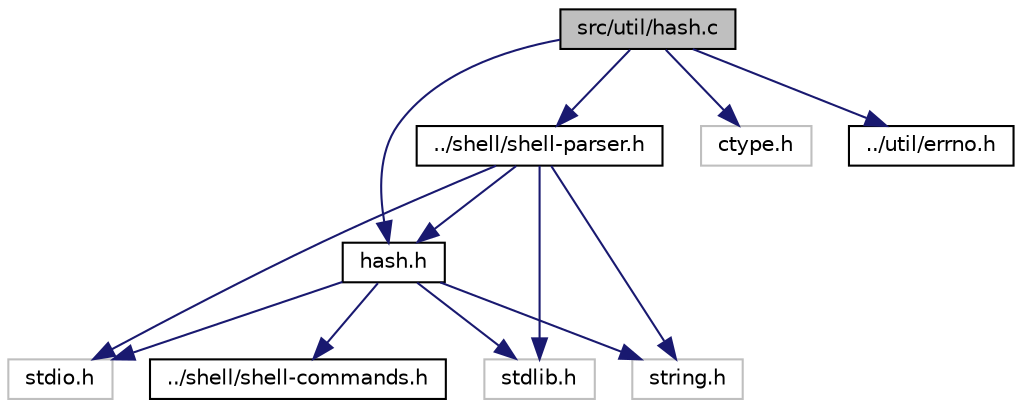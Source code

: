 digraph "src/util/hash.c"
{
 // LATEX_PDF_SIZE
  edge [fontname="Helvetica",fontsize="10",labelfontname="Helvetica",labelfontsize="10"];
  node [fontname="Helvetica",fontsize="10",shape=record];
  Node1 [label="src/util/hash.c",height=0.2,width=0.4,color="black", fillcolor="grey75", style="filled", fontcolor="black",tooltip="Implementation of hash table functions for command processing."];
  Node1 -> Node2 [color="midnightblue",fontsize="10",style="solid"];
  Node2 [label="hash.h",height=0.2,width=0.4,color="black", fillcolor="white", style="filled",URL="$hash_8h.html",tooltip="Header file for hash table implementation in PennOS."];
  Node2 -> Node3 [color="midnightblue",fontsize="10",style="solid"];
  Node3 [label="stdio.h",height=0.2,width=0.4,color="grey75", fillcolor="white", style="filled",tooltip=" "];
  Node2 -> Node4 [color="midnightblue",fontsize="10",style="solid"];
  Node4 [label="stdlib.h",height=0.2,width=0.4,color="grey75", fillcolor="white", style="filled",tooltip=" "];
  Node2 -> Node5 [color="midnightblue",fontsize="10",style="solid"];
  Node5 [label="string.h",height=0.2,width=0.4,color="grey75", fillcolor="white", style="filled",tooltip=" "];
  Node2 -> Node6 [color="midnightblue",fontsize="10",style="solid"];
  Node6 [label="../shell/shell-commands.h",height=0.2,width=0.4,color="black", fillcolor="white", style="filled",URL="$shell-commands_8h_source.html",tooltip=" "];
  Node1 -> Node7 [color="midnightblue",fontsize="10",style="solid"];
  Node7 [label="ctype.h",height=0.2,width=0.4,color="grey75", fillcolor="white", style="filled",tooltip=" "];
  Node1 -> Node8 [color="midnightblue",fontsize="10",style="solid"];
  Node8 [label="../shell/shell-parser.h",height=0.2,width=0.4,color="black", fillcolor="white", style="filled",URL="$shell-parser_8h.html",tooltip="Defines the interface for shell command parsing in the PennOS project. It includes function prototype..."];
  Node8 -> Node3 [color="midnightblue",fontsize="10",style="solid"];
  Node8 -> Node4 [color="midnightblue",fontsize="10",style="solid"];
  Node8 -> Node5 [color="midnightblue",fontsize="10",style="solid"];
  Node8 -> Node2 [color="midnightblue",fontsize="10",style="solid"];
  Node1 -> Node9 [color="midnightblue",fontsize="10",style="solid"];
  Node9 [label="../util/errno.h",height=0.2,width=0.4,color="black", fillcolor="white", style="filled",URL="$errno_8h_source.html",tooltip=" "];
}
